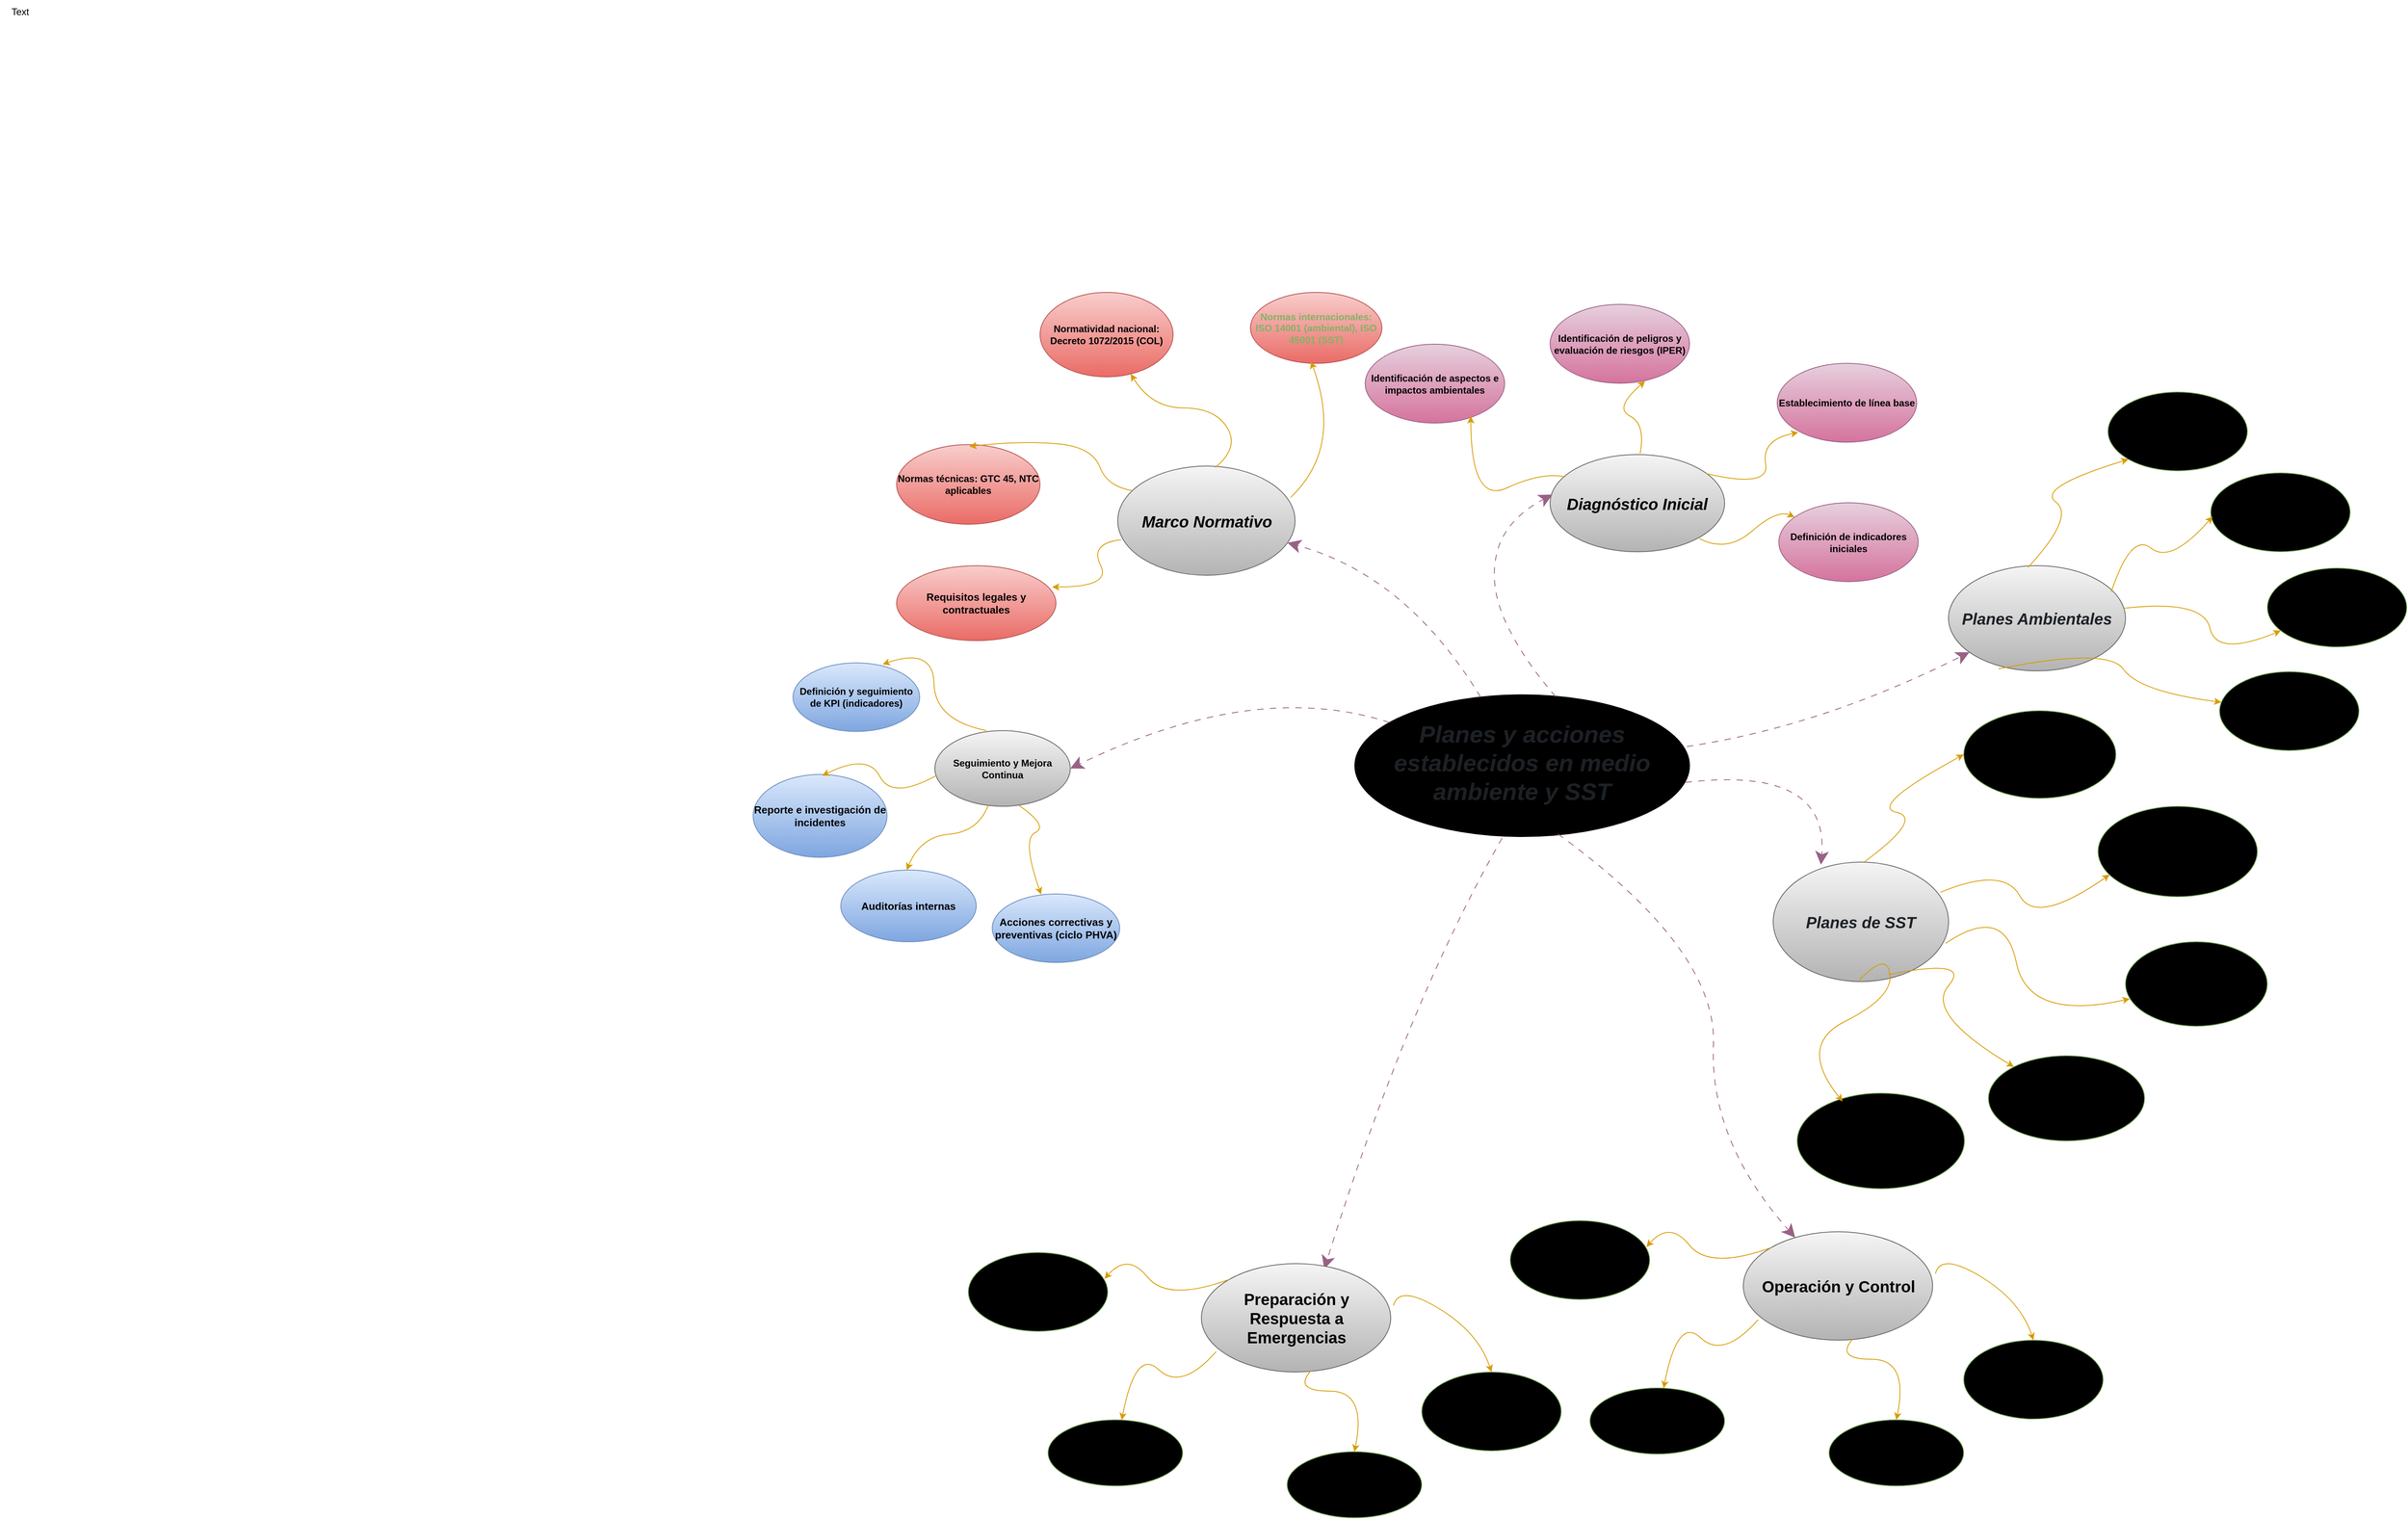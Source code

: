 <mxfile version="28.2.0">
  <diagram name="Página-1" id="9V0abgNr6W8b1tbWLRrC">
    <mxGraphModel dx="925" dy="546" grid="1" gridSize="10" guides="1" tooltips="1" connect="1" arrows="1" fold="1" page="1" pageScale="1" pageWidth="3000" pageHeight="1700" math="0" shadow="0">
      <root>
        <mxCell id="0" />
        <mxCell id="1" parent="0" />
        <mxCell id="u9baPHzRedg1W3_j4SZ9-1" value="Text" style="text;html=1;align=center;verticalAlign=middle;resizable=0;points=[];autosize=1;strokeColor=none;fillColor=none;" parent="1" vertex="1">
          <mxGeometry x="255" y="88" width="50" height="30" as="geometry" />
        </mxCell>
        <mxCell id="u9baPHzRedg1W3_j4SZ9-66" value="&lt;h3 style=&quot;box-sizing: border-box; scroll-behavior: smooth; margin-top: 0px; margin-bottom: 0.5rem; line-height: 1.2; font-size: 1.875rem;&quot;&gt;&lt;font face=&quot;Helvetica&quot; style=&quot;color: light-dark(rgb(29, 33, 37), rgb(255, 255, 0));&quot;&gt;&lt;i style=&quot;&quot;&gt;Planes y acciones establecidos en medio ambiente y SST&lt;/i&gt;&lt;/font&gt;&lt;/h3&gt;" style="ellipse;whiteSpace=wrap;html=1;fillColor=#d5e8d4;strokeColor=light-dark(#000000,#33FF33);gradientColor=light-dark(#97D077,#66FF66);align=center;" parent="1" vertex="1">
          <mxGeometry x="1955" y="960" width="420" height="178" as="geometry" />
        </mxCell>
        <mxCell id="u9baPHzRedg1W3_j4SZ9-67" value="&lt;font style=&quot;color: light-dark(rgb(0, 0, 0), rgb(255, 255, 0));&quot;&gt;Seguimiento y Mejora Continua&lt;/font&gt;" style="ellipse;whiteSpace=wrap;html=1;fillColor=#f5f5f5;strokeColor=#666666;gradientColor=#b3b3b3;fontStyle=1" parent="1" vertex="1">
          <mxGeometry x="1428" y="1005" width="170" height="95" as="geometry" />
        </mxCell>
        <mxCell id="u9baPHzRedg1W3_j4SZ9-68" value="&lt;h3&gt;&lt;font style=&quot;font-size: 20px; color: light-dark(rgb(0, 0, 0), rgb(255, 255, 0));&quot; face=&quot;Helvetica&quot;&gt;&lt;i style=&quot;&quot;&gt;Marco Normativo&lt;/i&gt;&lt;/font&gt;&lt;/h3&gt;" style="ellipse;whiteSpace=wrap;html=1;fillColor=#f5f5f5;strokeColor=#666666;gradientColor=#b3b3b3;fontStyle=1" parent="1" vertex="1">
          <mxGeometry x="1657.5" y="673" width="222.5" height="137" as="geometry" />
        </mxCell>
        <mxCell id="u9baPHzRedg1W3_j4SZ9-69" value="&lt;h3&gt;&lt;font style=&quot;color: light-dark(rgb(29, 33, 37), rgb(255, 255, 0)); font-size: 20px;&quot;&gt;&lt;b style=&quot;&quot;&gt;&lt;i style=&quot;&quot;&gt;Planes de SST&lt;/i&gt;&lt;/b&gt;&lt;/font&gt;&lt;/h3&gt;" style="ellipse;whiteSpace=wrap;html=1;fillColor=#f5f5f5;strokeColor=#666666;gradientColor=#b3b3b3;" parent="1" vertex="1">
          <mxGeometry x="2480" y="1170" width="220" height="150" as="geometry" />
        </mxCell>
        <mxCell id="u9baPHzRedg1W3_j4SZ9-70" value="&lt;h3&gt;&lt;font style=&quot;font-size: 20px; color: light-dark(rgb(0, 0, 0), rgb(255, 255, 0));&quot;&gt;&lt;b style=&quot;&quot;&gt;&lt;i style=&quot;&quot;&gt;Diagnóstico Inicial&lt;/i&gt;&lt;/b&gt;&lt;/font&gt;&lt;/h3&gt;" style="ellipse;whiteSpace=wrap;html=1;fillColor=#f5f5f5;strokeColor=#666666;gradientColor=#b3b3b3;" parent="1" vertex="1">
          <mxGeometry x="2200" y="658.5" width="219" height="122" as="geometry" />
        </mxCell>
        <mxCell id="u9baPHzRedg1W3_j4SZ9-71" value="&lt;h3&gt;&lt;font style=&quot;color: light-dark(rgb(29, 33, 37), rgb(255, 255, 0)); font-size: 20px;&quot;&gt;&lt;b style=&quot;&quot;&gt;&lt;i style=&quot;&quot;&gt;Planes Ambientales&lt;/i&gt;&lt;/b&gt;&lt;/font&gt;&lt;/h3&gt;" style="ellipse;whiteSpace=wrap;html=1;fillColor=#f5f5f5;strokeColor=#666666;gradientColor=#b3b3b3;" parent="1" vertex="1">
          <mxGeometry x="2700" y="798" width="222" height="132" as="geometry" />
        </mxCell>
        <mxCell id="u9baPHzRedg1W3_j4SZ9-72" value="" style="curved=1;endArrow=classic;html=1;rounded=0;fillColor=#e6d0de;gradientColor=#d5739d;strokeColor=#996185;startSize=20;endSize=14;fontStyle=0;dashed=1;dashPattern=8 8;startArrow=none;startFill=0;entryX=0.013;entryY=0.412;entryDx=0;entryDy=0;entryPerimeter=0;exitX=0.6;exitY=0.013;exitDx=0;exitDy=0;exitPerimeter=0;" parent="1" source="u9baPHzRedg1W3_j4SZ9-66" target="u9baPHzRedg1W3_j4SZ9-70" edge="1">
          <mxGeometry width="50" height="50" relative="1" as="geometry">
            <mxPoint x="2063" y="1036" as="sourcePoint" />
            <mxPoint x="2097.5" y="892.11" as="targetPoint" />
            <Array as="points">
              <mxPoint x="2165" y="914" />
              <mxPoint x="2123" y="822" />
              <mxPoint x="2144" y="740" />
            </Array>
          </mxGeometry>
        </mxCell>
        <mxCell id="u9baPHzRedg1W3_j4SZ9-73" value="" style="curved=1;endArrow=classic;html=1;rounded=0;fillColor=#e6d0de;gradientColor=#d5739d;strokeColor=#996185;startSize=20;endSize=14;fontStyle=0;dashed=1;dashPattern=8 8;startArrow=none;startFill=0;" parent="1" target="u9baPHzRedg1W3_j4SZ9-68" edge="1" source="u9baPHzRedg1W3_j4SZ9-66">
          <mxGeometry width="50" height="50" relative="1" as="geometry">
            <mxPoint x="1937.99" y="1045" as="sourcePoint" />
            <mxPoint x="1764.999" y="870.062" as="targetPoint" />
            <Array as="points">
              <mxPoint x="2020" y="810" />
            </Array>
          </mxGeometry>
        </mxCell>
        <mxCell id="u9baPHzRedg1W3_j4SZ9-74" value="" style="curved=1;endArrow=classic;html=1;rounded=0;fillColor=#e6d0de;gradientColor=#d5739d;strokeColor=#996185;startSize=20;endSize=14;fontStyle=0;dashed=1;dashPattern=8 8;startArrow=none;startFill=0;entryX=0.272;entryY=0.022;entryDx=0;entryDy=0;entryPerimeter=0;exitX=0.988;exitY=0.618;exitDx=0;exitDy=0;exitPerimeter=0;" parent="1" target="u9baPHzRedg1W3_j4SZ9-69" edge="1" source="u9baPHzRedg1W3_j4SZ9-66">
          <mxGeometry width="50" height="50" relative="1" as="geometry">
            <mxPoint x="1962" y="1223" as="sourcePoint" />
            <mxPoint x="1994" y="1365" as="targetPoint" />
            <Array as="points">
              <mxPoint x="2550" y="1049" />
            </Array>
          </mxGeometry>
        </mxCell>
        <mxCell id="u9baPHzRedg1W3_j4SZ9-75" value="" style="curved=1;endArrow=classic;html=1;rounded=0;fillColor=#e6d0de;gradientColor=#d5739d;strokeColor=#996185;startSize=20;endSize=14;fontStyle=0;dashed=1;dashPattern=8 8;startArrow=none;startFill=0;exitX=0.992;exitY=0.365;exitDx=0;exitDy=0;exitPerimeter=0;" parent="1" target="u9baPHzRedg1W3_j4SZ9-71" edge="1" source="u9baPHzRedg1W3_j4SZ9-66">
          <mxGeometry width="50" height="50" relative="1" as="geometry">
            <mxPoint x="2181" y="1189" as="sourcePoint" />
            <mxPoint x="2210" y="1333" as="targetPoint" />
            <Array as="points">
              <mxPoint x="2540" y="1000" />
            </Array>
          </mxGeometry>
        </mxCell>
        <mxCell id="u9baPHzRedg1W3_j4SZ9-76" value="" style="curved=1;endArrow=classic;html=1;rounded=0;fillColor=#e6d0de;gradientColor=#d5739d;strokeColor=#996185;startSize=20;endSize=14;fontStyle=0;dashed=1;dashPattern=8 8;startArrow=none;startFill=0;entryX=1;entryY=0.5;entryDx=0;entryDy=0;" parent="1" source="u9baPHzRedg1W3_j4SZ9-66" target="u9baPHzRedg1W3_j4SZ9-67" edge="1">
          <mxGeometry width="50" height="50" relative="1" as="geometry">
            <mxPoint x="1825.076" y="1297.543" as="sourcePoint" />
            <mxPoint x="1625" y="1322" as="targetPoint" />
            <Array as="points">
              <mxPoint x="1830" y="940" />
            </Array>
          </mxGeometry>
        </mxCell>
        <mxCell id="u9baPHzRedg1W3_j4SZ9-77" value="&lt;font style=&quot;color: light-dark(rgb(0, 0, 0), rgb(51, 255, 255));&quot;&gt;Definición y seguimiento de &lt;strong data-start=&quot;1892&quot; data-end=&quot;1899&quot;&gt;KPI&lt;/strong&gt; (indicadores)&lt;/font&gt;" style="ellipse;whiteSpace=wrap;html=1;fillColor=#dae8fc;strokeColor=#6c8ebf;gradientColor=#7ea6e0;fontStyle=1" parent="1" vertex="1">
          <mxGeometry x="1250" y="920" width="159" height="86" as="geometry" />
        </mxCell>
        <mxCell id="u9baPHzRedg1W3_j4SZ9-78" value="&lt;font style=&quot;color: light-dark(rgb(0, 0, 0), rgb(51, 255, 255)); font-size: 13px;&quot;&gt;Reporte e investigación de incidentes&lt;/font&gt;" style="ellipse;whiteSpace=wrap;html=1;fillColor=#dae8fc;strokeColor=#6c8ebf;gradientColor=#7ea6e0;fontStyle=1" parent="1" vertex="1">
          <mxGeometry x="1200" y="1060" width="168" height="104" as="geometry" />
        </mxCell>
        <mxCell id="u9baPHzRedg1W3_j4SZ9-80" value="&lt;font style=&quot;color: light-dark(rgb(0, 0, 0), rgb(51, 255, 255)); font-size: 13px;&quot;&gt;Auditorías internas&lt;/font&gt;" style="ellipse;whiteSpace=wrap;html=1;fillColor=#dae8fc;strokeColor=#6c8ebf;gradientColor=#7ea6e0;fontStyle=1" parent="1" vertex="1">
          <mxGeometry x="1310" y="1180" width="170" height="90" as="geometry" />
        </mxCell>
        <mxCell id="u9baPHzRedg1W3_j4SZ9-81" value="&lt;font style=&quot;color: light-dark(rgb(0, 0, 0), rgb(51, 255, 255)); font-size: 13px;&quot;&gt;Acciones correctivas y preventivas (ciclo PHVA)&lt;/font&gt;" style="ellipse;whiteSpace=wrap;html=1;fillColor=#dae8fc;strokeColor=#6c8ebf;gradientColor=#7ea6e0;fontStyle=1" parent="1" vertex="1">
          <mxGeometry x="1500" y="1210" width="160" height="86" as="geometry" />
        </mxCell>
        <mxCell id="u9baPHzRedg1W3_j4SZ9-83" value="&lt;font style=&quot;color: light-dark(rgb(130, 179, 102), rgb(102, 255, 255));&quot;&gt;&lt;strong data-start=&quot;463&quot; data-end=&quot;489&quot; style=&quot;&quot;&gt;Normas internacionales&lt;/strong&gt;: ISO 14001 (ambiental), ISO 45001 (SST)&lt;/font&gt;" style="ellipse;whiteSpace=wrap;html=1;fillColor=#f8cecc;strokeColor=light-dark(#B85450,#33FFFF);gradientColor=#ea6b66;fontStyle=1" parent="1" vertex="1">
          <mxGeometry x="1824" y="455" width="165" height="89" as="geometry" />
        </mxCell>
        <mxCell id="u9baPHzRedg1W3_j4SZ9-84" value="&lt;font style=&quot;color: light-dark(rgb(0, 0, 0), rgb(102, 255, 255));&quot;&gt;&lt;strong data-start=&quot;534&quot; data-end=&quot;559&quot;&gt;Normatividad nacional&lt;/strong&gt;: Decreto 1072/2015 (COL)&lt;/font&gt;" style="ellipse;whiteSpace=wrap;html=1;fillColor=#f8cecc;strokeColor=light-dark(#B85450,#66FFFF);gradientColor=#ea6b66;fontStyle=1" parent="1" vertex="1">
          <mxGeometry x="1560" y="455" width="167" height="106" as="geometry" />
        </mxCell>
        <mxCell id="u9baPHzRedg1W3_j4SZ9-85" value="&lt;font style=&quot;color: light-dark(rgb(0, 0, 0), rgb(102, 255, 255));&quot;&gt;&lt;strong data-start=&quot;589&quot; data-end=&quot;608&quot;&gt;Normas técnicas&lt;/strong&gt;: GTC 45, NTC aplicables&lt;/font&gt;" style="ellipse;whiteSpace=wrap;html=1;fillColor=#f8cecc;strokeColor=light-dark(#B85450,#66FFFF);gradientColor=#ea6b66;fontStyle=1" parent="1" vertex="1">
          <mxGeometry x="1380" y="646" width="180" height="100" as="geometry" />
        </mxCell>
        <mxCell id="u9baPHzRedg1W3_j4SZ9-86" value="&lt;font style=&quot;font-size: 13px; color: light-dark(rgb(0, 0, 0), rgb(102, 255, 255));&quot;&gt;Requisitos legales y contractuales&lt;/font&gt;" style="ellipse;whiteSpace=wrap;html=1;fillColor=#f8cecc;strokeColor=light-dark(#B85450,#66FFFF);gradientColor=#ea6b66;fontStyle=1" parent="1" vertex="1">
          <mxGeometry x="1380" y="798" width="200" height="94" as="geometry" />
        </mxCell>
        <mxCell id="u9baPHzRedg1W3_j4SZ9-90" value="&lt;font style=&quot;color: light-dark(rgb(0, 0, 0), rgb(51, 255, 255)); font-size: 13px;&quot;&gt;Factores de riesgo ergonómico y psicosocial&lt;/font&gt;" style="ellipse;whiteSpace=wrap;html=1;fillColor=#d5e8d4;strokeColor=#82b366;gradientColor=light-dark(#97D077,#295A52);fontStyle=1" parent="1" vertex="1">
          <mxGeometry x="2510" y="1460" width="210" height="120" as="geometry" />
        </mxCell>
        <mxCell id="u9baPHzRedg1W3_j4SZ9-91" value="&lt;font style=&quot;color: light-dark(rgb(0, 0, 0), rgb(51, 255, 255)); font-size: 13px;&quot;&gt;&lt;b&gt;Gestión de contratistas y visitantes&lt;/b&gt;&lt;/font&gt;" style="ellipse;whiteSpace=wrap;html=1;fillColor=#d5e8d4;strokeColor=#82b366;gradientColor=light-dark(#97D077,#295A52);" parent="1" vertex="1">
          <mxGeometry x="2750" y="1413" width="196" height="107" as="geometry" />
        </mxCell>
        <mxCell id="u9baPHzRedg1W3_j4SZ9-92" value="&lt;font style=&quot;font-size: 13px; color: light-dark(rgb(0, 0, 0), rgb(51, 255, 255));&quot;&gt;&lt;b&gt;Inspecciones planeadas&lt;/b&gt;&lt;/font&gt;" style="ellipse;whiteSpace=wrap;html=1;fillColor=#d5e8d4;strokeColor=#82b366;gradientColor=light-dark(#97D077,#295A52);" parent="1" vertex="1">
          <mxGeometry x="2922" y="1270" width="178" height="106" as="geometry" />
        </mxCell>
        <mxCell id="u9baPHzRedg1W3_j4SZ9-93" value="&lt;font style=&quot;color: light-dark(rgb(0, 0, 0), rgb(51, 255, 255));&quot;&gt;&lt;strong data-end=&quot;1241&quot; data-start=&quot;1217&quot;&gt;Entrega y uso de EPP&lt;/strong&gt; (Elementos de Protección Personal)&lt;/font&gt;" style="ellipse;whiteSpace=wrap;html=1;fillColor=#d5e8d4;strokeColor=#82b366;gradientColor=light-dark(#97D077,#295A52);" parent="1" vertex="1">
          <mxGeometry x="2887.5" y="1100" width="200" height="113.5" as="geometry" />
        </mxCell>
        <mxCell id="u9baPHzRedg1W3_j4SZ9-94" value="&lt;font style=&quot;color: light-dark(rgb(0, 0, 0), rgb(51, 255, 255));&quot;&gt;&lt;strong data-end=&quot;1199&quot; data-start=&quot;1171&quot;&gt;Capacitación y formación&lt;/strong&gt; del personal&lt;/font&gt;" style="ellipse;whiteSpace=wrap;html=1;fillColor=#d5e8d4;strokeColor=#82b366;gradientColor=light-dark(#97D077,#295A52);" parent="1" vertex="1">
          <mxGeometry x="2719" y="980" width="191" height="110" as="geometry" />
        </mxCell>
        <mxCell id="u9baPHzRedg1W3_j4SZ9-95" value="&lt;font style=&quot;color: light-dark(rgb(0, 0, 0), rgb(51, 255, 51));&quot;&gt;&lt;b&gt;Identificación de &lt;span data-end=&quot;775&quot; data-start=&quot;740&quot;&gt;aspectos e impactos ambientales&lt;/span&gt;&lt;/b&gt;&lt;/font&gt;" style="ellipse;whiteSpace=wrap;html=1;fillColor=#e6d0de;strokeColor=#996185;gradientColor=#d5739d;" parent="1" vertex="1">
          <mxGeometry x="1968" y="520" width="175" height="99" as="geometry" />
        </mxCell>
        <mxCell id="u9baPHzRedg1W3_j4SZ9-96" value="&lt;font style=&quot;color: light-dark(rgb(0, 0, 0), rgb(51, 255, 51));&quot;&gt;&lt;b&gt;Identificación de &lt;span data-end=&quot;834&quot; data-start=&quot;798&quot;&gt;peligros y evaluación de riesgos&lt;/span&gt; (IPER)&lt;/b&gt;&lt;/font&gt;" style="ellipse;whiteSpace=wrap;html=1;fillColor=#e6d0de;strokeColor=#996185;gradientColor=#d5739d;" parent="1" vertex="1">
          <mxGeometry x="2200" y="470" width="175" height="99" as="geometry" />
        </mxCell>
        <mxCell id="u9baPHzRedg1W3_j4SZ9-97" value="&lt;font style=&quot;color: light-dark(rgb(0, 0, 0), rgb(51, 255, 51));&quot;&gt;&lt;b&gt;Establecimiento de &lt;span data-end=&quot;879&quot; data-start=&quot;865&quot;&gt;línea base&lt;/span&gt;&lt;/b&gt;&lt;/font&gt;" style="ellipse;whiteSpace=wrap;html=1;fillColor=#e6d0de;strokeColor=#996185;gradientColor=#d5739d;" parent="1" vertex="1">
          <mxGeometry x="2485" y="544" width="175" height="99" as="geometry" />
        </mxCell>
        <mxCell id="u9baPHzRedg1W3_j4SZ9-98" value="&lt;font face=&quot;Helvetica&quot; style=&quot;color: light-dark(rgb(0, 0, 0), rgb(51, 255, 51));&quot;&gt;&lt;b&gt;Definición de &lt;span data-end=&quot;923&quot; data-start=&quot;898&quot;&gt;indicadores iniciales&lt;/span&gt;&lt;/b&gt;&lt;/font&gt;" style="ellipse;whiteSpace=wrap;html=1;fillColor=#e6d0de;strokeColor=#996185;gradientColor=#d5739d;" parent="1" vertex="1">
          <mxGeometry x="2487" y="719" width="175" height="99" as="geometry" />
        </mxCell>
        <mxCell id="u9baPHzRedg1W3_j4SZ9-101" value="" style="curved=1;endArrow=classic;html=1;rounded=0;entryX=0.383;entryY=0.007;entryDx=0;entryDy=0;entryPerimeter=0;fillColor=#ffcd28;gradientColor=#ffa500;strokeColor=#d79b00;exitX=0.623;exitY=0.99;exitDx=0;exitDy=0;exitPerimeter=0;fontStyle=1" parent="1" source="u9baPHzRedg1W3_j4SZ9-67" target="u9baPHzRedg1W3_j4SZ9-81" edge="1">
          <mxGeometry width="50" height="50" relative="1" as="geometry">
            <mxPoint x="1529" y="1103" as="sourcePoint" />
            <mxPoint x="1566" y="1149" as="targetPoint" />
            <Array as="points">
              <mxPoint x="1571" y="1125" />
              <mxPoint x="1537" y="1141" />
            </Array>
          </mxGeometry>
        </mxCell>
        <mxCell id="u9baPHzRedg1W3_j4SZ9-102" value="" style="curved=1;endArrow=classic;html=1;rounded=0;entryX=0.487;entryY=0;entryDx=0;entryDy=0;entryPerimeter=0;fillColor=#ffcd28;gradientColor=#ffa500;strokeColor=#d79b00;fontStyle=1" parent="1" source="u9baPHzRedg1W3_j4SZ9-67" target="u9baPHzRedg1W3_j4SZ9-80" edge="1">
          <mxGeometry width="50" height="50" relative="1" as="geometry">
            <mxPoint x="1392" y="1104" as="sourcePoint" />
            <mxPoint x="1431" y="1189" as="targetPoint" />
            <Array as="points">
              <mxPoint x="1482" y="1132" />
              <mxPoint x="1410" y="1138" />
            </Array>
          </mxGeometry>
        </mxCell>
        <mxCell id="u9baPHzRedg1W3_j4SZ9-103" value="" style="curved=1;endArrow=classic;html=1;rounded=0;entryX=0.517;entryY=0.015;entryDx=0;entryDy=0;entryPerimeter=0;fillColor=#ffcd28;gradientColor=#ffa500;strokeColor=#d79b00;exitX=0.008;exitY=0.597;exitDx=0;exitDy=0;exitPerimeter=0;fontStyle=1" parent="1" source="u9baPHzRedg1W3_j4SZ9-67" target="u9baPHzRedg1W3_j4SZ9-78" edge="1">
          <mxGeometry width="50" height="50" relative="1" as="geometry">
            <mxPoint x="1398" y="1005" as="sourcePoint" />
            <mxPoint x="1326" y="1097" as="targetPoint" />
            <Array as="points">
              <mxPoint x="1374" y="1092" />
              <mxPoint x="1344" y="1033" />
            </Array>
          </mxGeometry>
        </mxCell>
        <mxCell id="u9baPHzRedg1W3_j4SZ9-104" value="" style="curved=1;endArrow=classic;html=1;rounded=0;entryX=0.708;entryY=0.021;entryDx=0;entryDy=0;entryPerimeter=0;fillColor=#ffcd28;gradientColor=#ffa500;strokeColor=#d79b00;exitX=0.382;exitY=0;exitDx=0;exitDy=0;exitPerimeter=0;fontStyle=1" parent="1" source="u9baPHzRedg1W3_j4SZ9-67" target="u9baPHzRedg1W3_j4SZ9-77" edge="1">
          <mxGeometry width="50" height="50" relative="1" as="geometry">
            <mxPoint x="1480" y="910" as="sourcePoint" />
            <mxPoint x="1362" y="945" as="targetPoint" />
            <Array as="points">
              <mxPoint x="1428" y="992" />
              <mxPoint x="1426" y="900" />
            </Array>
          </mxGeometry>
        </mxCell>
        <mxCell id="u9baPHzRedg1W3_j4SZ9-105" value="" style="curved=1;endArrow=classic;html=1;rounded=0;fillColor=#ffcd28;gradientColor=#ffa500;strokeColor=#d79b00;entryX=0;entryY=0.5;entryDx=0;entryDy=0;exitX=0.518;exitY=0;exitDx=0;exitDy=0;exitPerimeter=0;" parent="1" source="u9baPHzRedg1W3_j4SZ9-69" target="u9baPHzRedg1W3_j4SZ9-94" edge="1">
          <mxGeometry width="50" height="50" relative="1" as="geometry">
            <mxPoint x="2616" y="1165" as="sourcePoint" />
            <mxPoint x="2666" y="1115" as="targetPoint" />
            <Array as="points">
              <mxPoint x="2669" y="1115" />
              <mxPoint x="2600" y="1100" />
            </Array>
          </mxGeometry>
        </mxCell>
        <mxCell id="u9baPHzRedg1W3_j4SZ9-106" value="" style="curved=1;endArrow=classic;html=1;rounded=0;fillColor=#ffcd28;gradientColor=#ffa500;strokeColor=#d79b00;entryX=0.073;entryY=0.756;entryDx=0;entryDy=0;entryPerimeter=0;exitX=0.954;exitY=0.253;exitDx=0;exitDy=0;exitPerimeter=0;" parent="1" source="u9baPHzRedg1W3_j4SZ9-69" target="u9baPHzRedg1W3_j4SZ9-93" edge="1">
          <mxGeometry width="50" height="50" relative="1" as="geometry">
            <mxPoint x="2686" y="1190" as="sourcePoint" />
            <mxPoint x="2701" y="1100" as="targetPoint" />
            <Array as="points">
              <mxPoint x="2769" y="1175" />
              <mxPoint x="2810" y="1250" />
            </Array>
          </mxGeometry>
        </mxCell>
        <mxCell id="u9baPHzRedg1W3_j4SZ9-107" value="" style="curved=1;endArrow=classic;html=1;rounded=0;fillColor=#ffcd28;gradientColor=#ffa500;strokeColor=#d79b00;entryX=0.03;entryY=0.676;entryDx=0;entryDy=0;entryPerimeter=0;exitX=0.983;exitY=0.68;exitDx=0;exitDy=0;exitPerimeter=0;" parent="1" source="u9baPHzRedg1W3_j4SZ9-69" target="u9baPHzRedg1W3_j4SZ9-92" edge="1">
          <mxGeometry width="50" height="50" relative="1" as="geometry">
            <mxPoint x="2693" y="1241" as="sourcePoint" />
            <mxPoint x="2745" y="1149" as="targetPoint" />
            <Array as="points">
              <mxPoint x="2770" y="1222" />
              <mxPoint x="2800" y="1370" />
            </Array>
          </mxGeometry>
        </mxCell>
        <mxCell id="u9baPHzRedg1W3_j4SZ9-108" value="" style="curved=1;endArrow=classic;html=1;rounded=0;fillColor=#ffcd28;gradientColor=#ffa500;strokeColor=#d79b00;exitX=0.658;exitY=0.942;exitDx=0;exitDy=0;exitPerimeter=0;" parent="1" source="u9baPHzRedg1W3_j4SZ9-69" target="u9baPHzRedg1W3_j4SZ9-91" edge="1">
          <mxGeometry width="50" height="50" relative="1" as="geometry">
            <mxPoint x="2621" y="1279" as="sourcePoint" />
            <mxPoint x="2764" y="1247" as="targetPoint" />
            <Array as="points">
              <mxPoint x="2730" y="1290" />
              <mxPoint x="2670" y="1360" />
            </Array>
          </mxGeometry>
        </mxCell>
        <mxCell id="u9baPHzRedg1W3_j4SZ9-109" value="" style="curved=1;endArrow=classic;html=1;rounded=0;fillColor=#ffcd28;gradientColor=#ffa500;strokeColor=#d79b00;exitX=0.491;exitY=0.986;exitDx=0;exitDy=0;exitPerimeter=0;entryX=0.272;entryY=0.087;entryDx=0;entryDy=0;entryPerimeter=0;" parent="1" source="u9baPHzRedg1W3_j4SZ9-69" target="u9baPHzRedg1W3_j4SZ9-90" edge="1">
          <mxGeometry width="50" height="50" relative="1" as="geometry">
            <mxPoint x="2539" y="1272" as="sourcePoint" />
            <mxPoint x="2668" y="1327" as="targetPoint" />
            <Array as="points">
              <mxPoint x="2623" y="1282" />
              <mxPoint x="2630" y="1340" />
              <mxPoint x="2510" y="1400" />
            </Array>
          </mxGeometry>
        </mxCell>
        <mxCell id="u9baPHzRedg1W3_j4SZ9-113" value="" style="curved=1;endArrow=classic;html=1;rounded=0;fillColor=#ffcd28;gradientColor=#ffa500;strokeColor=#d79b00;entryX=0.461;entryY=0.975;entryDx=0;entryDy=0;entryPerimeter=0;exitX=0.975;exitY=0.287;exitDx=0;exitDy=0;exitPerimeter=0;fontStyle=1" parent="1" source="u9baPHzRedg1W3_j4SZ9-68" target="u9baPHzRedg1W3_j4SZ9-83" edge="1">
          <mxGeometry width="50" height="50" relative="1" as="geometry">
            <mxPoint x="1792.5" y="700" as="sourcePoint" />
            <mxPoint x="1842.5" y="650" as="targetPoint" />
            <Array as="points">
              <mxPoint x="1940" y="650" />
            </Array>
          </mxGeometry>
        </mxCell>
        <mxCell id="u9baPHzRedg1W3_j4SZ9-115" value="" style="curved=1;endArrow=classic;html=1;rounded=0;fillColor=#ffcd28;gradientColor=#ffa500;strokeColor=#d79b00;exitX=0.02;exitY=0.674;exitDx=0;exitDy=0;exitPerimeter=0;entryX=0.976;entryY=0.284;entryDx=0;entryDy=0;entryPerimeter=0;fontStyle=1" parent="1" source="u9baPHzRedg1W3_j4SZ9-68" target="u9baPHzRedg1W3_j4SZ9-86" edge="1">
          <mxGeometry width="50" height="50" relative="1" as="geometry">
            <mxPoint x="1617.5" y="682" as="sourcePoint" />
            <mxPoint x="1573.5" y="806" as="targetPoint" />
            <Array as="points">
              <mxPoint x="1622" y="770" />
              <mxPoint x="1650" y="825" />
            </Array>
          </mxGeometry>
        </mxCell>
        <mxCell id="u9baPHzRedg1W3_j4SZ9-116" value="" style="curved=1;endArrow=classic;html=1;rounded=0;exitX=0.085;exitY=0.225;exitDx=0;exitDy=0;exitPerimeter=0;entryX=0.507;entryY=0.022;entryDx=0;entryDy=0;entryPerimeter=0;fillColor=#ffcd28;gradientColor=#ffa500;strokeColor=#d79b00;fontStyle=1" parent="1" source="u9baPHzRedg1W3_j4SZ9-68" target="u9baPHzRedg1W3_j4SZ9-85" edge="1">
          <mxGeometry width="50" height="50" relative="1" as="geometry">
            <mxPoint x="1678.5" y="689" as="sourcePoint" />
            <mxPoint x="1580.5" y="650" as="targetPoint" />
            <Array as="points">
              <mxPoint x="1644.5" y="699" />
              <mxPoint x="1625.5" y="649" />
              <mxPoint x="1538.5" y="641" />
            </Array>
          </mxGeometry>
        </mxCell>
        <mxCell id="u9baPHzRedg1W3_j4SZ9-117" value="" style="curved=1;endArrow=classic;html=1;rounded=0;fillColor=#ffcd28;gradientColor=#ffa500;strokeColor=#d79b00;exitX=0.55;exitY=0.013;exitDx=0;exitDy=0;exitPerimeter=0;fontStyle=1" parent="1" source="u9baPHzRedg1W3_j4SZ9-68" target="u9baPHzRedg1W3_j4SZ9-84" edge="1">
          <mxGeometry width="50" height="50" relative="1" as="geometry">
            <mxPoint x="1751.5" y="678" as="sourcePoint" />
            <mxPoint x="1801.5" y="628" as="targetPoint" />
            <Array as="points">
              <mxPoint x="1810" y="650" />
              <mxPoint x="1780" y="600" />
              <mxPoint x="1700" y="600" />
            </Array>
          </mxGeometry>
        </mxCell>
        <mxCell id="u9baPHzRedg1W3_j4SZ9-118" value="" style="curved=1;endArrow=classic;html=1;rounded=0;fillColor=#ffcd28;gradientColor=#ffa500;strokeColor=#d79b00;exitX=0.086;exitY=0.23;exitDx=0;exitDy=0;exitPerimeter=0;entryX=0.757;entryY=0.913;entryDx=0;entryDy=0;entryPerimeter=0;" parent="1" source="u9baPHzRedg1W3_j4SZ9-70" target="u9baPHzRedg1W3_j4SZ9-95" edge="1">
          <mxGeometry width="50" height="50" relative="1" as="geometry">
            <mxPoint x="2315" y="696" as="sourcePoint" />
            <mxPoint x="2240" y="582" as="targetPoint" />
            <Array as="points">
              <mxPoint x="2190" y="680" />
              <mxPoint x="2101" y="721" />
            </Array>
          </mxGeometry>
        </mxCell>
        <mxCell id="u9baPHzRedg1W3_j4SZ9-119" value="" style="curved=1;endArrow=classic;html=1;rounded=0;fillColor=#ffcd28;gradientColor=#ffa500;strokeColor=#d79b00;entryX=0.681;entryY=0.974;entryDx=0;entryDy=0;entryPerimeter=0;exitX=0.516;exitY=-0.011;exitDx=0;exitDy=0;exitPerimeter=0;" parent="1" source="u9baPHzRedg1W3_j4SZ9-70" target="u9baPHzRedg1W3_j4SZ9-96" edge="1">
          <mxGeometry width="50" height="50" relative="1" as="geometry">
            <mxPoint x="2387" y="672" as="sourcePoint" />
            <mxPoint x="2326" y="542" as="targetPoint" />
            <Array as="points">
              <mxPoint x="2320" y="620" />
              <mxPoint x="2280" y="600" />
            </Array>
          </mxGeometry>
        </mxCell>
        <mxCell id="u9baPHzRedg1W3_j4SZ9-120" value="" style="curved=1;endArrow=classic;html=1;rounded=0;entryX=0.15;entryY=0.876;entryDx=0;entryDy=0;entryPerimeter=0;exitX=0.897;exitY=0.197;exitDx=0;exitDy=0;exitPerimeter=0;fillColor=#ffcd28;gradientColor=#ffa500;strokeColor=#d79b00;" parent="1" source="u9baPHzRedg1W3_j4SZ9-70" target="u9baPHzRedg1W3_j4SZ9-97" edge="1">
          <mxGeometry width="50" height="50" relative="1" as="geometry">
            <mxPoint x="2465" y="690" as="sourcePoint" />
            <mxPoint x="2515" y="640" as="targetPoint" />
            <Array as="points">
              <mxPoint x="2476" y="701" />
              <mxPoint x="2465" y="640" />
            </Array>
          </mxGeometry>
        </mxCell>
        <mxCell id="u9baPHzRedg1W3_j4SZ9-121" value="" style="curved=1;endArrow=classic;html=1;rounded=0;fillColor=#ffcd28;gradientColor=#ffa500;strokeColor=#d79b00;exitX=0.856;exitY=0.865;exitDx=0;exitDy=0;exitPerimeter=0;" parent="1" source="u9baPHzRedg1W3_j4SZ9-70" target="u9baPHzRedg1W3_j4SZ9-98" edge="1">
          <mxGeometry width="50" height="50" relative="1" as="geometry">
            <mxPoint x="2456" y="759" as="sourcePoint" />
            <mxPoint x="2506" y="709" as="targetPoint" />
            <Array as="points">
              <mxPoint x="2422" y="782" />
              <mxPoint x="2485" y="727" />
            </Array>
          </mxGeometry>
        </mxCell>
        <mxCell id="u9baPHzRedg1W3_j4SZ9-123" value="&lt;font style=&quot;color: light-dark(rgb(0, 0, 0), rgb(255, 255, 102));&quot;&gt;&lt;b style=&quot;&quot;&gt;&lt;span style=&quot;&quot; data-end=&quot;1001&quot; data-start=&quot;969&quot;&gt;Gestión integral de residuos&lt;/span&gt; (PGRS)&lt;/b&gt;&lt;/font&gt;" style="ellipse;whiteSpace=wrap;html=1;fillColor=#d5e8d4;strokeColor=#82b366;gradientColor=light-dark(#97D077,#0000CC);" parent="1" vertex="1">
          <mxGeometry x="2900" y="580" width="175" height="99" as="geometry" />
        </mxCell>
        <mxCell id="u9baPHzRedg1W3_j4SZ9-124" value="&lt;font style=&quot;color: light-dark(rgb(0, 0, 0), rgb(255, 255, 102));&quot;&gt;&lt;b style=&quot;&quot;&gt;&lt;span style=&quot;&quot; data-end=&quot;1030&quot; data-start=&quot;1013&quot;&gt;Uso eficiente&lt;/span&gt; de agua y energía&lt;/b&gt;&lt;/font&gt;" style="ellipse;whiteSpace=wrap;html=1;fillColor=#d5e8d4;strokeColor=#82b366;gradientColor=light-dark(#97D077,#0000CC);" parent="1" vertex="1">
          <mxGeometry x="3029" y="681.5" width="175" height="99" as="geometry" />
        </mxCell>
        <mxCell id="u9baPHzRedg1W3_j4SZ9-125" value="&lt;div&gt;&lt;font style=&quot;color: light-dark(rgb(0, 0, 0), rgb(255, 255, 102));&quot;&gt;&lt;b style=&quot;&quot;&gt;Control de emisiones y ruido&lt;/b&gt;&lt;/font&gt;&lt;/div&gt;" style="ellipse;whiteSpace=wrap;html=1;fillColor=#d5e8d4;strokeColor=#82b366;gradientColor=light-dark(#97D077,#0000CC);" parent="1" vertex="1">
          <mxGeometry x="3100" y="801" width="175" height="99" as="geometry" />
        </mxCell>
        <mxCell id="u9baPHzRedg1W3_j4SZ9-126" value="&lt;div&gt;&lt;font style=&quot;font-size: 13px; color: light-dark(rgb(0, 0, 0), rgb(255, 255, 102));&quot;&gt;&lt;b style=&quot;&quot;&gt;Compras y contrataciones sostenibles&lt;/b&gt;&lt;/font&gt;&lt;/div&gt;" style="ellipse;whiteSpace=wrap;html=1;fillColor=#d5e8d4;strokeColor=#82b366;gradientColor=light-dark(#97D077,#0000CC);" parent="1" vertex="1">
          <mxGeometry x="3040" y="931" width="175" height="99" as="geometry" />
        </mxCell>
        <mxCell id="u9baPHzRedg1W3_j4SZ9-127" value="" style="curved=1;endArrow=classic;html=1;rounded=0;fillColor=#ffcd28;gradientColor=#ffa500;strokeColor=#d79b00;entryX=0;entryY=1;entryDx=0;entryDy=0;exitX=0.449;exitY=0.016;exitDx=0;exitDy=0;exitPerimeter=0;" parent="1" source="u9baPHzRedg1W3_j4SZ9-71" target="u9baPHzRedg1W3_j4SZ9-123" edge="1">
          <mxGeometry width="50" height="50" relative="1" as="geometry">
            <mxPoint x="2860" y="875" as="sourcePoint" />
            <mxPoint x="2910" y="825" as="targetPoint" />
            <Array as="points">
              <mxPoint x="2859" y="736" />
              <mxPoint x="2810" y="700" />
            </Array>
          </mxGeometry>
        </mxCell>
        <mxCell id="u9baPHzRedg1W3_j4SZ9-128" value="" style="curved=1;endArrow=classic;html=1;rounded=0;fillColor=#ffcd28;gradientColor=#ffa500;strokeColor=#d79b00;entryX=0.013;entryY=0.553;entryDx=0;entryDy=0;entryPerimeter=0;exitX=0.92;exitY=0.248;exitDx=0;exitDy=0;exitPerimeter=0;" parent="1" source="u9baPHzRedg1W3_j4SZ9-71" target="u9baPHzRedg1W3_j4SZ9-124" edge="1">
          <mxGeometry width="50" height="50" relative="1" as="geometry">
            <mxPoint x="2953" y="914" as="sourcePoint" />
            <mxPoint x="2926" y="806" as="targetPoint" />
            <Array as="points">
              <mxPoint x="2929" y="756" />
              <mxPoint x="2979" y="796" />
            </Array>
          </mxGeometry>
        </mxCell>
        <mxCell id="u9baPHzRedg1W3_j4SZ9-129" value="" style="curved=1;endArrow=classic;html=1;rounded=0;fillColor=#ffcd28;gradientColor=#ffa500;strokeColor=#d79b00;" parent="1" source="u9baPHzRedg1W3_j4SZ9-71" target="u9baPHzRedg1W3_j4SZ9-125" edge="1">
          <mxGeometry width="50" height="50" relative="1" as="geometry">
            <mxPoint x="2961" y="1001" as="sourcePoint" />
            <mxPoint x="3036" y="889" as="targetPoint" />
            <Array as="points">
              <mxPoint x="3020" y="840" />
              <mxPoint x="3036" y="913" />
            </Array>
          </mxGeometry>
        </mxCell>
        <mxCell id="u9baPHzRedg1W3_j4SZ9-130" value="" style="curved=1;endArrow=classic;html=1;rounded=0;fillColor=#ffcd28;gradientColor=#ffa500;strokeColor=#d79b00;exitX=0.283;exitY=0.981;exitDx=0;exitDy=0;exitPerimeter=0;" parent="1" source="u9baPHzRedg1W3_j4SZ9-71" target="u9baPHzRedg1W3_j4SZ9-126" edge="1">
          <mxGeometry width="50" height="50" relative="1" as="geometry">
            <mxPoint x="2778" y="990" as="sourcePoint" />
            <mxPoint x="2964" y="1015" as="targetPoint" />
            <Array as="points">
              <mxPoint x="2900" y="900" />
              <mxPoint x="2939" y="956" />
            </Array>
          </mxGeometry>
        </mxCell>
        <mxCell id="SYa3BNiDsuXG8DO_IZk4-1" value="&lt;h3&gt;&lt;font style=&quot;font-size: 20px; color: light-dark(rgb(0, 0, 0), rgb(255, 255, 0));&quot;&gt;Operación y Control&lt;/font&gt;&lt;/h3&gt;" style="ellipse;whiteSpace=wrap;html=1;fillColor=#f5f5f5;strokeColor=#666666;gradientColor=#b3b3b3;fontStyle=1;fontColor=light-dark(#000000,#66FFFF);" vertex="1" parent="1">
          <mxGeometry x="2442.5" y="1634" width="237.5" height="136" as="geometry" />
        </mxCell>
        <mxCell id="SYa3BNiDsuXG8DO_IZk4-3" value="Controles sobre tercerización y servicios externos" style="ellipse;whiteSpace=wrap;html=1;fillColor=#d5e8d4;strokeColor=#82b366;gradientColor=light-dark(#97D077,#295A52);fontStyle=1;fontColor=light-dark(#000000,#66FFFF);" vertex="1" parent="1">
          <mxGeometry x="2250" y="1830" width="169" height="83" as="geometry" />
        </mxCell>
        <mxCell id="SYa3BNiDsuXG8DO_IZk4-4" value="Gestión del cambio" style="ellipse;whiteSpace=wrap;html=1;fillColor=#d5e8d4;strokeColor=#82b366;gradientColor=light-dark(#97D077,#295A52);fontStyle=1;fontColor=light-dark(#000000,#66FFFF);" vertex="1" parent="1">
          <mxGeometry x="2550" y="1870" width="169" height="83" as="geometry" />
        </mxCell>
        <mxCell id="SYa3BNiDsuXG8DO_IZk4-5" value="Controles operacionales en procesos críticos" style="ellipse;whiteSpace=wrap;html=1;fillColor=#d5e8d4;strokeColor=#82b366;gradientColor=light-dark(#97D077,#295A52);fontStyle=1;fontColor=light-dark(#000000,#66FFFF);" vertex="1" parent="1">
          <mxGeometry x="2719" y="1770" width="175" height="99" as="geometry" />
        </mxCell>
        <mxCell id="SYa3BNiDsuXG8DO_IZk4-6" value="Procedimientos documentados" style="ellipse;whiteSpace=wrap;html=1;fillColor=#d5e8d4;strokeColor=#82b366;gradientColor=light-dark(#97D077,#295A52);fontStyle=1;fontColor=light-dark(#000000,#66FFFF);" vertex="1" parent="1">
          <mxGeometry x="2150" y="1620" width="175" height="99" as="geometry" />
        </mxCell>
        <mxCell id="SYa3BNiDsuXG8DO_IZk4-7" value="" style="curved=1;endArrow=classic;html=1;rounded=0;fillColor=#ffcd28;gradientColor=#ffa500;strokeColor=#d79b00;exitX=0;exitY=0;exitDx=0;exitDy=0;entryX=0.977;entryY=0.333;entryDx=0;entryDy=0;entryPerimeter=0;" edge="1" parent="1" source="SYa3BNiDsuXG8DO_IZk4-1" target="SYa3BNiDsuXG8DO_IZk4-6">
          <mxGeometry width="50" height="50" relative="1" as="geometry">
            <mxPoint x="1876" y="1615" as="sourcePoint" />
            <mxPoint x="1580" y="1730" as="targetPoint" />
            <Array as="points">
              <mxPoint x="2400" y="1682" />
              <mxPoint x="2350" y="1620" />
            </Array>
          </mxGeometry>
        </mxCell>
        <mxCell id="SYa3BNiDsuXG8DO_IZk4-8" value="" style="curved=1;endArrow=classic;html=1;rounded=0;fillColor=#ffcd28;gradientColor=#ffa500;strokeColor=#d79b00;entryX=0.5;entryY=0;entryDx=0;entryDy=0;exitX=1.015;exitY=0.387;exitDx=0;exitDy=0;fontStyle=1;fontColor=light-dark(#000000,#66FFFF);exitPerimeter=0;" edge="1" parent="1" source="SYa3BNiDsuXG8DO_IZk4-1" target="SYa3BNiDsuXG8DO_IZk4-5">
          <mxGeometry width="50" height="50" relative="1" as="geometry">
            <mxPoint x="2603.5" y="1884" as="sourcePoint" />
            <mxPoint x="2618.5" y="1794" as="targetPoint" />
            <Array as="points">
              <mxPoint x="2690" y="1660" />
              <mxPoint x="2790" y="1720" />
            </Array>
          </mxGeometry>
        </mxCell>
        <mxCell id="SYa3BNiDsuXG8DO_IZk4-9" value="" style="curved=1;endArrow=classic;html=1;rounded=0;fillColor=#ffcd28;gradientColor=#ffa500;strokeColor=#d79b00;entryX=0.5;entryY=0;entryDx=0;entryDy=0;exitX=0.578;exitY=0.989;exitDx=0;exitDy=0;exitPerimeter=0;fontStyle=1;fontColor=light-dark(#000000,#66FFFF);" edge="1" parent="1" source="SYa3BNiDsuXG8DO_IZk4-1" target="SYa3BNiDsuXG8DO_IZk4-4">
          <mxGeometry width="50" height="50" relative="1" as="geometry">
            <mxPoint x="2610.5" y="1935" as="sourcePoint" />
            <mxPoint x="2662.5" y="1843" as="targetPoint" />
            <Array as="points">
              <mxPoint x="2557.5" y="1794" />
              <mxPoint x="2650" y="1794" />
            </Array>
          </mxGeometry>
        </mxCell>
        <mxCell id="SYa3BNiDsuXG8DO_IZk4-10" value="" style="curved=1;endArrow=classic;html=1;rounded=0;fillColor=#ffcd28;gradientColor=#ffa500;strokeColor=#d79b00;exitX=0.078;exitY=0.811;exitDx=0;exitDy=0;exitPerimeter=0;fontStyle=1;fontColor=light-dark(#000000,#66FFFF);" edge="1" parent="1" source="SYa3BNiDsuXG8DO_IZk4-1" target="SYa3BNiDsuXG8DO_IZk4-3">
          <mxGeometry width="50" height="50" relative="1" as="geometry">
            <mxPoint x="2538.5" y="1973" as="sourcePoint" />
            <mxPoint x="2681.5" y="1941" as="targetPoint" />
            <Array as="points">
              <mxPoint x="2417.5" y="1794" />
              <mxPoint x="2360" y="1740" />
            </Array>
          </mxGeometry>
        </mxCell>
        <mxCell id="SYa3BNiDsuXG8DO_IZk4-12" value="" style="curved=1;endArrow=classic;html=1;rounded=0;fillColor=#e6d0de;gradientColor=#d5739d;strokeColor=#996185;startSize=20;endSize=14;fontStyle=0;dashed=1;dashPattern=8 8;startArrow=none;startFill=0;exitX=0.607;exitY=0.982;exitDx=0;exitDy=0;exitPerimeter=0;" edge="1" parent="1" source="u9baPHzRedg1W3_j4SZ9-66" target="SYa3BNiDsuXG8DO_IZk4-1">
          <mxGeometry width="50" height="50" relative="1" as="geometry">
            <mxPoint x="2110" y="1140" as="sourcePoint" />
            <mxPoint x="2092" y="1350" as="targetPoint" />
            <Array as="points">
              <mxPoint x="2410" y="1280" />
              <mxPoint x="2400" y="1520" />
            </Array>
          </mxGeometry>
        </mxCell>
        <mxCell id="SYa3BNiDsuXG8DO_IZk4-14" value="" style="curved=1;endArrow=classic;html=1;rounded=0;fillColor=#e6d0de;gradientColor=#d5739d;strokeColor=#996185;startSize=20;endSize=14;fontStyle=0;dashed=1;dashPattern=8 8;startArrow=none;startFill=0;entryX=0.649;entryY=0.05;entryDx=0;entryDy=0;entryPerimeter=0;exitX=0.44;exitY=1.011;exitDx=0;exitDy=0;exitPerimeter=0;" edge="1" parent="1" source="u9baPHzRedg1W3_j4SZ9-66" target="SYa3BNiDsuXG8DO_IZk4-15">
          <mxGeometry width="50" height="50" relative="1" as="geometry">
            <mxPoint x="1840" y="1371" as="sourcePoint" />
            <mxPoint x="2010" y="1474" as="targetPoint" />
            <Array as="points">
              <mxPoint x="2020" y="1350" />
            </Array>
          </mxGeometry>
        </mxCell>
        <mxCell id="SYa3BNiDsuXG8DO_IZk4-15" value="&lt;h3&gt;&lt;font style=&quot;font-size: 20px; color: light-dark(rgb(0, 0, 0), rgb(255, 255, 0));&quot;&gt;Preparación y Respuesta a Emergencias&lt;/font&gt;&lt;/h3&gt;" style="ellipse;whiteSpace=wrap;html=1;fillColor=#f5f5f5;strokeColor=#666666;gradientColor=#b3b3b3;fontStyle=1;fontColor=light-dark(#000000,#66FFFF);" vertex="1" parent="1">
          <mxGeometry x="1762.5" y="1674" width="237.5" height="136" as="geometry" />
        </mxCell>
        <mxCell id="SYa3BNiDsuXG8DO_IZk4-16" value="Matriz de vulnerabilidades y amenazas" style="ellipse;whiteSpace=wrap;html=1;fillColor=#d5e8d4;strokeColor=#82b366;gradientColor=light-dark(#97D077,#295A52);fontStyle=1;fontColor=light-dark(#000000,#66FFFF);" vertex="1" parent="1">
          <mxGeometry x="1570" y="1870" width="169" height="83" as="geometry" />
        </mxCell>
        <mxCell id="SYa3BNiDsuXG8DO_IZk4-17" value="Simulacros y capacitación" style="ellipse;whiteSpace=wrap;html=1;fillColor=#d5e8d4;strokeColor=#82b366;gradientColor=light-dark(#97D077,#295A52);fontStyle=1;fontColor=light-dark(#000000,#66FFFF);" vertex="1" parent="1">
          <mxGeometry x="1870" y="1910" width="169" height="83" as="geometry" />
        </mxCell>
        <mxCell id="SYa3BNiDsuXG8DO_IZk4-18" value="Brigadas de emergencia" style="ellipse;whiteSpace=wrap;html=1;fillColor=#d5e8d4;strokeColor=#82b366;gradientColor=light-dark(#97D077,#295A52);fontStyle=1;fontColor=light-dark(#000000,#66FFFF);" vertex="1" parent="1">
          <mxGeometry x="2039" y="1810" width="175" height="99" as="geometry" />
        </mxCell>
        <mxCell id="SYa3BNiDsuXG8DO_IZk4-19" value="Plan de comunicación interna y externa" style="ellipse;whiteSpace=wrap;html=1;fillColor=#d5e8d4;strokeColor=#82b366;gradientColor=light-dark(#97D077,#295A52);fontStyle=1;fontColor=light-dark(#000000,#66FFFF);" vertex="1" parent="1">
          <mxGeometry x="1470" y="1660" width="175" height="99" as="geometry" />
        </mxCell>
        <mxCell id="SYa3BNiDsuXG8DO_IZk4-20" value="" style="curved=1;endArrow=classic;html=1;rounded=0;fillColor=#ffcd28;gradientColor=#ffa500;strokeColor=#d79b00;exitX=0;exitY=0;exitDx=0;exitDy=0;entryX=0.977;entryY=0.333;entryDx=0;entryDy=0;entryPerimeter=0;" edge="1" parent="1" source="SYa3BNiDsuXG8DO_IZk4-15" target="SYa3BNiDsuXG8DO_IZk4-19">
          <mxGeometry width="50" height="50" relative="1" as="geometry">
            <mxPoint x="1196" y="1655" as="sourcePoint" />
            <mxPoint x="900" y="1770" as="targetPoint" />
            <Array as="points">
              <mxPoint x="1720" y="1722" />
              <mxPoint x="1670" y="1660" />
            </Array>
          </mxGeometry>
        </mxCell>
        <mxCell id="SYa3BNiDsuXG8DO_IZk4-21" value="" style="curved=1;endArrow=classic;html=1;rounded=0;fillColor=#ffcd28;gradientColor=#ffa500;strokeColor=#d79b00;entryX=0.5;entryY=0;entryDx=0;entryDy=0;exitX=1.015;exitY=0.387;exitDx=0;exitDy=0;fontStyle=1;fontColor=light-dark(#000000,#66FFFF);exitPerimeter=0;" edge="1" parent="1" source="SYa3BNiDsuXG8DO_IZk4-15" target="SYa3BNiDsuXG8DO_IZk4-18">
          <mxGeometry width="50" height="50" relative="1" as="geometry">
            <mxPoint x="1923.5" y="1924" as="sourcePoint" />
            <mxPoint x="1938.5" y="1834" as="targetPoint" />
            <Array as="points">
              <mxPoint x="2010" y="1700" />
              <mxPoint x="2110" y="1760" />
            </Array>
          </mxGeometry>
        </mxCell>
        <mxCell id="SYa3BNiDsuXG8DO_IZk4-22" value="" style="curved=1;endArrow=classic;html=1;rounded=0;fillColor=#ffcd28;gradientColor=#ffa500;strokeColor=#d79b00;entryX=0.5;entryY=0;entryDx=0;entryDy=0;exitX=0.578;exitY=0.989;exitDx=0;exitDy=0;exitPerimeter=0;fontStyle=1;fontColor=light-dark(#000000,#66FFFF);" edge="1" parent="1" source="SYa3BNiDsuXG8DO_IZk4-15" target="SYa3BNiDsuXG8DO_IZk4-17">
          <mxGeometry width="50" height="50" relative="1" as="geometry">
            <mxPoint x="1930.5" y="1975" as="sourcePoint" />
            <mxPoint x="1982.5" y="1883" as="targetPoint" />
            <Array as="points">
              <mxPoint x="1877.5" y="1834" />
              <mxPoint x="1970" y="1834" />
            </Array>
          </mxGeometry>
        </mxCell>
        <mxCell id="SYa3BNiDsuXG8DO_IZk4-23" value="" style="curved=1;endArrow=classic;html=1;rounded=0;fillColor=#ffcd28;gradientColor=#ffa500;strokeColor=#d79b00;exitX=0.078;exitY=0.811;exitDx=0;exitDy=0;exitPerimeter=0;fontStyle=1;fontColor=light-dark(#000000,#66FFFF);" edge="1" parent="1" source="SYa3BNiDsuXG8DO_IZk4-15" target="SYa3BNiDsuXG8DO_IZk4-16">
          <mxGeometry width="50" height="50" relative="1" as="geometry">
            <mxPoint x="1858.5" y="2013" as="sourcePoint" />
            <mxPoint x="2001.5" y="1981" as="targetPoint" />
            <Array as="points">
              <mxPoint x="1737.5" y="1834" />
              <mxPoint x="1680" y="1780" />
            </Array>
          </mxGeometry>
        </mxCell>
      </root>
    </mxGraphModel>
  </diagram>
</mxfile>
